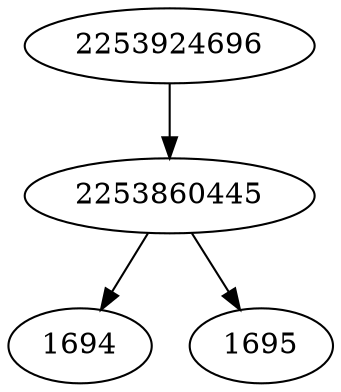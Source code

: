strict digraph  {
2253924696;
2253860445;
1694;
1695;
2253924696 -> 2253860445;
2253860445 -> 1694;
2253860445 -> 1695;
}
